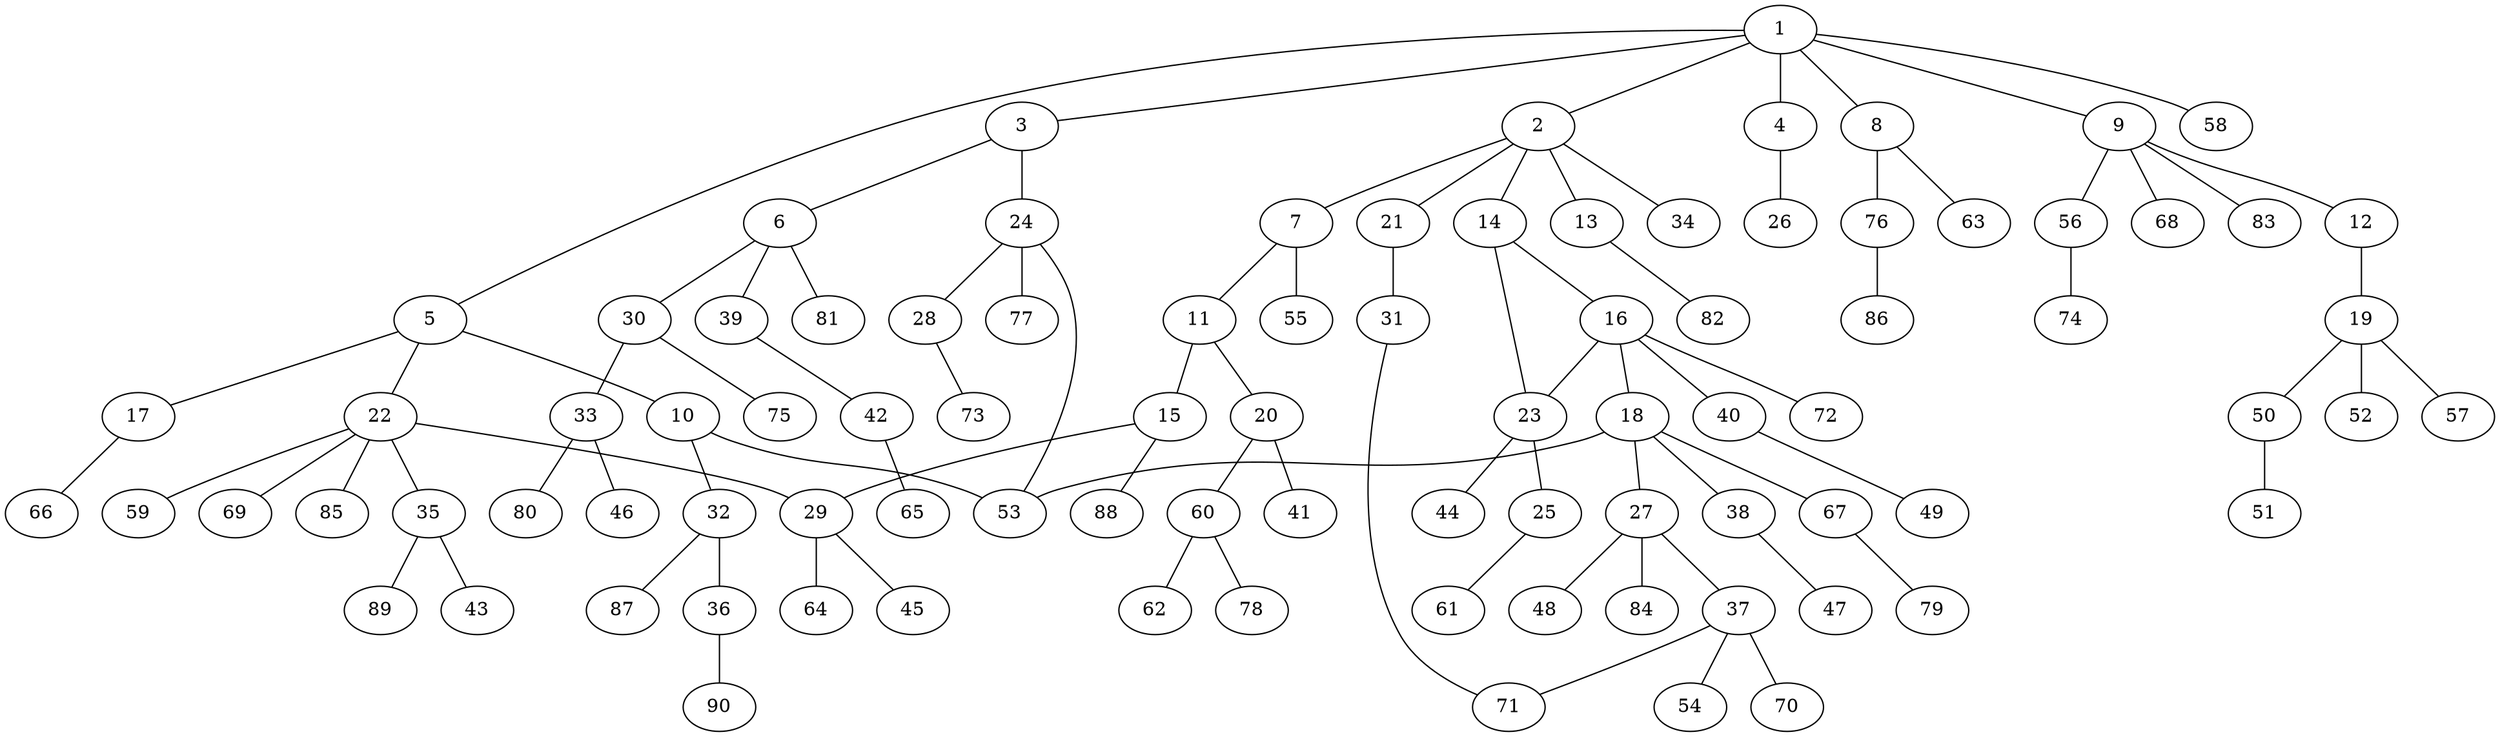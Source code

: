 graph graphname {1--2
1--3
1--4
1--5
1--8
1--9
1--58
2--7
2--13
2--14
2--21
2--34
3--6
3--24
4--26
5--10
5--17
5--22
6--30
6--39
6--81
7--11
7--55
8--63
8--76
9--12
9--56
9--68
9--83
10--32
10--53
11--15
11--20
12--19
13--82
14--16
14--23
15--29
15--88
16--18
16--23
16--40
16--72
17--66
18--27
18--38
18--53
18--67
19--50
19--52
19--57
20--41
20--60
21--31
22--29
22--35
22--59
22--69
22--85
23--25
23--44
24--28
24--53
24--77
25--61
27--37
27--48
27--84
28--73
29--45
29--64
30--33
30--75
31--71
32--36
32--87
33--46
33--80
35--43
35--89
36--90
37--54
37--70
37--71
38--47
39--42
40--49
42--65
50--51
56--74
60--62
60--78
67--79
76--86
}